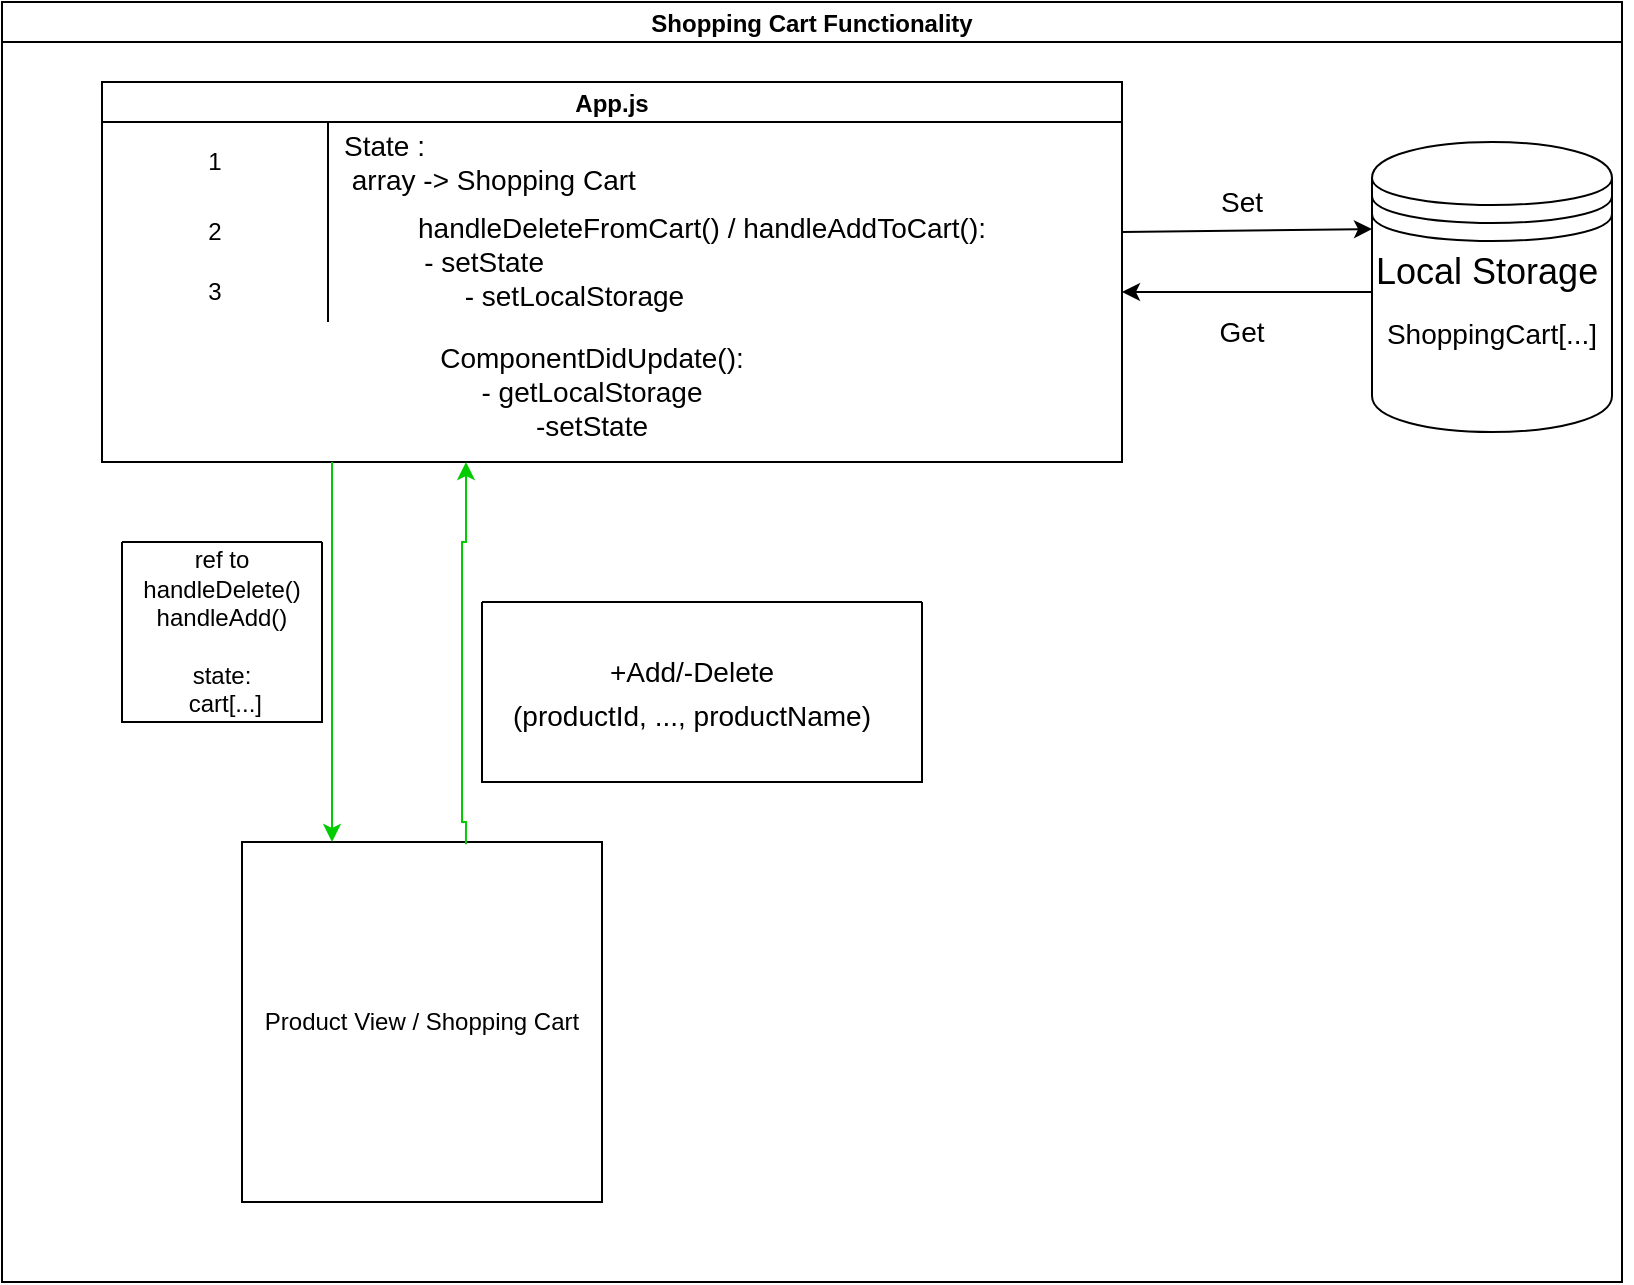 <mxfile version="17.1.3" type="github">
  <diagram id="GHRWe6RMTBwZ-JodQn9S" name="Page-1">
    <mxGraphModel dx="875" dy="779" grid="1" gridSize="10" guides="1" tooltips="1" connect="1" arrows="1" fold="1" page="1" pageScale="1" pageWidth="850" pageHeight="1100" math="0" shadow="0">
      <root>
        <mxCell id="0" />
        <mxCell id="1" parent="0" />
        <mxCell id="9bseCz9SSuh36VcmQYdb-35" value="Shopping Cart Functionality" style="swimlane;startSize=20;horizontal=1;containerType=tree;strokeColor=#000000;" parent="1" vertex="1">
          <mxGeometry x="20" y="40" width="810" height="640" as="geometry">
            <mxRectangle x="10" y="30" width="130" height="20" as="alternateBounds" />
          </mxGeometry>
        </mxCell>
        <mxCell id="9bseCz9SSuh36VcmQYdb-12" value="App.js" style="shape=table;startSize=20;container=1;collapsible=0;childLayout=tableLayout;fixedRows=1;rowLines=0;fontStyle=1;" parent="9bseCz9SSuh36VcmQYdb-35" vertex="1">
          <mxGeometry x="50" y="40" width="510" height="190" as="geometry" />
        </mxCell>
        <mxCell id="9bseCz9SSuh36VcmQYdb-13" value="" style="shape=tableRow;horizontal=0;startSize=0;swimlaneHead=0;swimlaneBody=0;top=0;left=0;bottom=0;right=0;collapsible=0;dropTarget=0;fillColor=none;points=[[0,0.5],[1,0.5]];portConstraint=eastwest;" parent="9bseCz9SSuh36VcmQYdb-12" vertex="1">
          <mxGeometry y="20" width="510" height="40" as="geometry" />
        </mxCell>
        <mxCell id="9bseCz9SSuh36VcmQYdb-14" value="1" style="shape=partialRectangle;html=1;whiteSpace=wrap;connectable=0;fillColor=none;top=0;left=0;bottom=0;right=0;overflow=hidden;pointerEvents=1;" parent="9bseCz9SSuh36VcmQYdb-13" vertex="1">
          <mxGeometry width="113" height="40" as="geometry">
            <mxRectangle width="113" height="40" as="alternateBounds" />
          </mxGeometry>
        </mxCell>
        <mxCell id="9bseCz9SSuh36VcmQYdb-15" value="&lt;font style=&quot;font-size: 14px&quot;&gt;State :&amp;nbsp;&lt;br&gt;&lt;span style=&quot;white-space: pre&quot;&gt;	&lt;/span&gt;array -&amp;gt; Shopping Cart&lt;/font&gt;" style="shape=partialRectangle;html=1;whiteSpace=wrap;connectable=0;fillColor=none;top=0;left=0;bottom=0;right=0;align=left;spacingLeft=6;overflow=hidden;" parent="9bseCz9SSuh36VcmQYdb-13" vertex="1">
          <mxGeometry x="113" width="397" height="40" as="geometry">
            <mxRectangle width="397" height="40" as="alternateBounds" />
          </mxGeometry>
        </mxCell>
        <mxCell id="9bseCz9SSuh36VcmQYdb-16" value="" style="shape=tableRow;horizontal=0;startSize=0;swimlaneHead=0;swimlaneBody=0;top=0;left=0;bottom=0;right=0;collapsible=0;dropTarget=0;fillColor=none;points=[[0,0.5],[1,0.5]];portConstraint=eastwest;" parent="9bseCz9SSuh36VcmQYdb-12" vertex="1">
          <mxGeometry y="60" width="510" height="30" as="geometry" />
        </mxCell>
        <mxCell id="9bseCz9SSuh36VcmQYdb-17" value="2" style="shape=partialRectangle;html=1;whiteSpace=wrap;connectable=0;fillColor=none;top=0;left=0;bottom=0;right=0;overflow=hidden;" parent="9bseCz9SSuh36VcmQYdb-16" vertex="1">
          <mxGeometry width="113" height="30" as="geometry">
            <mxRectangle width="113" height="30" as="alternateBounds" />
          </mxGeometry>
        </mxCell>
        <mxCell id="9bseCz9SSuh36VcmQYdb-18" value="&lt;span style=&quot;white-space: pre&quot;&gt;	&lt;/span&gt;" style="shape=partialRectangle;html=1;whiteSpace=wrap;connectable=0;fillColor=none;top=0;left=0;bottom=0;right=0;align=left;spacingLeft=6;overflow=hidden;" parent="9bseCz9SSuh36VcmQYdb-16" vertex="1">
          <mxGeometry x="113" width="397" height="30" as="geometry">
            <mxRectangle width="397" height="30" as="alternateBounds" />
          </mxGeometry>
        </mxCell>
        <mxCell id="9bseCz9SSuh36VcmQYdb-19" value="" style="shape=tableRow;horizontal=0;startSize=0;swimlaneHead=0;swimlaneBody=0;top=0;left=0;bottom=0;right=0;collapsible=0;dropTarget=0;fillColor=none;points=[[0,0.5],[1,0.5]];portConstraint=eastwest;" parent="9bseCz9SSuh36VcmQYdb-12" vertex="1">
          <mxGeometry y="90" width="510" height="30" as="geometry" />
        </mxCell>
        <mxCell id="9bseCz9SSuh36VcmQYdb-20" value="3" style="shape=partialRectangle;html=1;whiteSpace=wrap;connectable=0;fillColor=none;top=0;left=0;bottom=0;right=0;overflow=hidden;" parent="9bseCz9SSuh36VcmQYdb-19" vertex="1">
          <mxGeometry width="113" height="30" as="geometry">
            <mxRectangle width="113" height="30" as="alternateBounds" />
          </mxGeometry>
        </mxCell>
        <mxCell id="9bseCz9SSuh36VcmQYdb-21" value="" style="shape=partialRectangle;html=1;whiteSpace=wrap;connectable=0;fillColor=none;top=0;left=0;bottom=0;right=0;align=left;spacingLeft=6;overflow=hidden;" parent="9bseCz9SSuh36VcmQYdb-19" vertex="1">
          <mxGeometry x="113" width="397" height="30" as="geometry">
            <mxRectangle width="397" height="30" as="alternateBounds" />
          </mxGeometry>
        </mxCell>
        <mxCell id="5jkRZeEeujEumupn6Zs3-1" value="Product View / Shopping Cart" style="whiteSpace=wrap;html=1;aspect=fixed;" vertex="1" parent="9bseCz9SSuh36VcmQYdb-35">
          <mxGeometry x="120" y="420" width="180" height="180" as="geometry" />
        </mxCell>
        <mxCell id="5jkRZeEeujEumupn6Zs3-2" value="&lt;div&gt;&lt;font style=&quot;font-size: 14px&quot;&gt;handleDeleteFromCart() / handleAddToCart():&lt;span&gt;&lt;/span&gt;&lt;span&gt;&lt;/span&gt;&lt;span&gt;&lt;/span&gt;&lt;br&gt;&lt;/font&gt;&lt;div&gt;&lt;font style=&quot;font-size: 11px&quot;&gt;&lt;span&gt;	&lt;/span&gt;&lt;span style=&quot;white-space: pre&quot;&gt;	&lt;/span&gt;&lt;font style=&quot;font-size: 14px&quot;&gt;- setState&lt;/font&gt;&lt;/font&gt;&lt;/div&gt;&lt;font style=&quot;font-size: 14px&quot;&gt;&amp;nbsp;&amp;nbsp;&amp;nbsp;&amp;nbsp;&amp;nbsp; - setLocalStorage&lt;/font&gt;&lt;/div&gt;" style="shape=partialRectangle;html=1;whiteSpace=wrap;connectable=0;fillColor=none;top=0;left=0;bottom=0;right=0;align=left;spacingLeft=6;overflow=hidden;" vertex="1" parent="9bseCz9SSuh36VcmQYdb-35">
          <mxGeometry x="200" y="90" width="300" height="80" as="geometry">
            <mxRectangle width="280" height="40" as="alternateBounds" />
          </mxGeometry>
        </mxCell>
        <mxCell id="5jkRZeEeujEumupn6Zs3-3" value="" style="edgeStyle=segmentEdgeStyle;endArrow=classic;html=1;rounded=0;strokeColor=#00CC00;startArrow=none;entryX=0.25;entryY=0;entryDx=0;entryDy=0;" edge="1" parent="9bseCz9SSuh36VcmQYdb-35" target="5jkRZeEeujEumupn6Zs3-1">
          <mxGeometry width="50" height="50" relative="1" as="geometry">
            <mxPoint x="165" y="230" as="sourcePoint" />
            <mxPoint x="410.0" y="220.99" as="targetPoint" />
            <Array as="points" />
          </mxGeometry>
        </mxCell>
        <mxCell id="5jkRZeEeujEumupn6Zs3-6" value="" style="swimlane;startSize=0;" vertex="1" parent="9bseCz9SSuh36VcmQYdb-35">
          <mxGeometry x="60" y="270" width="100" height="90" as="geometry" />
        </mxCell>
        <mxCell id="5jkRZeEeujEumupn6Zs3-5" value="&lt;div&gt;ref to&lt;/div&gt;&lt;div&gt;handleDelete()&lt;/div&gt;&lt;div&gt;handleAdd()&lt;/div&gt;&lt;div&gt;&lt;br&gt;&lt;/div&gt;&lt;div&gt;state:&lt;/div&gt;&lt;div&gt;&amp;nbsp;cart[...]&lt;br&gt;&lt;/div&gt;" style="text;html=1;strokeColor=none;fillColor=none;align=center;verticalAlign=middle;whiteSpace=wrap;rounded=0;" vertex="1" parent="5jkRZeEeujEumupn6Zs3-6">
          <mxGeometry y="10" width="100" height="70" as="geometry" />
        </mxCell>
        <mxCell id="5jkRZeEeujEumupn6Zs3-7" value="" style="swimlane;startSize=0;" vertex="1" parent="9bseCz9SSuh36VcmQYdb-35">
          <mxGeometry x="240" y="300" width="220" height="90" as="geometry" />
        </mxCell>
        <mxCell id="5jkRZeEeujEumupn6Zs3-9" value="&lt;div&gt;&lt;font style=&quot;font-size: 18px&quot;&gt;&lt;font style=&quot;font-size: 14px&quot;&gt;+Add/-Delete&lt;br&gt;&lt;/font&gt;&lt;/font&gt;&lt;/div&gt;&lt;div&gt;&lt;font style=&quot;font-size: 18px&quot;&gt;&lt;font style=&quot;font-size: 14px&quot;&gt;(productId, ..., productName)&lt;/font&gt;&lt;br&gt;&lt;/font&gt;&lt;/div&gt;" style="text;html=1;strokeColor=none;fillColor=none;align=center;verticalAlign=middle;whiteSpace=wrap;rounded=0;" vertex="1" parent="5jkRZeEeujEumupn6Zs3-7">
          <mxGeometry x="-10" y="5" width="230" height="80" as="geometry" />
        </mxCell>
        <mxCell id="5jkRZeEeujEumupn6Zs3-12" value="" style="shape=datastore;whiteSpace=wrap;html=1;fontSize=18;" vertex="1" parent="9bseCz9SSuh36VcmQYdb-35">
          <mxGeometry x="685" y="70" width="120" height="145" as="geometry" />
        </mxCell>
        <mxCell id="5jkRZeEeujEumupn6Zs3-13" value="" style="endArrow=classic;html=1;rounded=0;fontSize=18;exitX=0;exitY=0.75;exitDx=0;exitDy=0;entryX=1;entryY=0.5;entryDx=0;entryDy=0;" edge="1" parent="9bseCz9SSuh36VcmQYdb-35" source="5jkRZeEeujEumupn6Zs3-14" target="9bseCz9SSuh36VcmQYdb-19">
          <mxGeometry width="50" height="50" relative="1" as="geometry">
            <mxPoint x="740" y="180" as="sourcePoint" />
            <mxPoint x="690" y="140" as="targetPoint" />
            <Array as="points">
              <mxPoint x="610" y="145" />
            </Array>
          </mxGeometry>
        </mxCell>
        <mxCell id="5jkRZeEeujEumupn6Zs3-14" value="&lt;div align=&quot;left&quot;&gt;Local Storage&lt;/div&gt;" style="text;html=1;strokeColor=none;fillColor=none;align=left;verticalAlign=middle;whiteSpace=wrap;rounded=0;fontSize=18;" vertex="1" parent="9bseCz9SSuh36VcmQYdb-35">
          <mxGeometry x="685" y="115" width="130" height="40" as="geometry" />
        </mxCell>
        <mxCell id="5jkRZeEeujEumupn6Zs3-16" value="&lt;font style=&quot;font-size: 14px&quot;&gt;ShoppingCart[...]&lt;/font&gt;" style="text;html=1;strokeColor=none;fillColor=none;align=center;verticalAlign=middle;whiteSpace=wrap;rounded=0;fontSize=18;" vertex="1" parent="9bseCz9SSuh36VcmQYdb-35">
          <mxGeometry x="715" y="150" width="60" height="30" as="geometry" />
        </mxCell>
        <mxCell id="5jkRZeEeujEumupn6Zs3-17" value="Get" style="text;html=1;strokeColor=none;fillColor=none;align=center;verticalAlign=middle;whiteSpace=wrap;rounded=0;fontSize=14;" vertex="1" parent="9bseCz9SSuh36VcmQYdb-35">
          <mxGeometry x="590" y="150" width="60" height="30" as="geometry" />
        </mxCell>
        <mxCell id="5jkRZeEeujEumupn6Zs3-19" value="" style="endArrow=classic;html=1;rounded=0;fontSize=14;entryX=0;entryY=0.3;entryDx=0;entryDy=0;exitX=1;exitY=0.5;exitDx=0;exitDy=0;" edge="1" parent="9bseCz9SSuh36VcmQYdb-35" source="9bseCz9SSuh36VcmQYdb-16" target="5jkRZeEeujEumupn6Zs3-12">
          <mxGeometry width="50" height="50" relative="1" as="geometry">
            <mxPoint x="700" y="80" as="sourcePoint" />
            <mxPoint x="800" y="80" as="targetPoint" />
            <Array as="points" />
          </mxGeometry>
        </mxCell>
        <mxCell id="5jkRZeEeujEumupn6Zs3-20" value="Set" style="text;html=1;strokeColor=none;fillColor=none;align=center;verticalAlign=middle;whiteSpace=wrap;rounded=0;fontSize=14;" vertex="1" parent="9bseCz9SSuh36VcmQYdb-35">
          <mxGeometry x="590" y="85" width="60" height="30" as="geometry" />
        </mxCell>
        <mxCell id="5jkRZeEeujEumupn6Zs3-21" value="&lt;div&gt;ComponentDidUpdate():&lt;/div&gt;&lt;div&gt;- getLocalStorage&lt;/div&gt;&lt;div&gt;-setState&lt;br&gt;&lt;/div&gt;" style="text;html=1;strokeColor=none;fillColor=none;align=center;verticalAlign=middle;whiteSpace=wrap;rounded=0;fontSize=14;" vertex="1" parent="9bseCz9SSuh36VcmQYdb-35">
          <mxGeometry x="200" y="170" width="190" height="50" as="geometry" />
        </mxCell>
        <mxCell id="5jkRZeEeujEumupn6Zs3-4" value="" style="edgeStyle=segmentEdgeStyle;endArrow=classic;html=1;rounded=0;exitX=0.622;exitY=0.006;exitDx=0;exitDy=0;strokeColor=#00CC00;startArrow=none;exitPerimeter=0;" edge="1" parent="1" source="5jkRZeEeujEumupn6Zs3-1">
          <mxGeometry width="50" height="50" relative="1" as="geometry">
            <mxPoint x="280" y="220" as="sourcePoint" />
            <mxPoint x="252" y="270" as="targetPoint" />
            <Array as="points">
              <mxPoint x="252" y="450" />
              <mxPoint x="250" y="450" />
              <mxPoint x="250" y="310" />
              <mxPoint x="252" y="310" />
            </Array>
          </mxGeometry>
        </mxCell>
      </root>
    </mxGraphModel>
  </diagram>
</mxfile>
